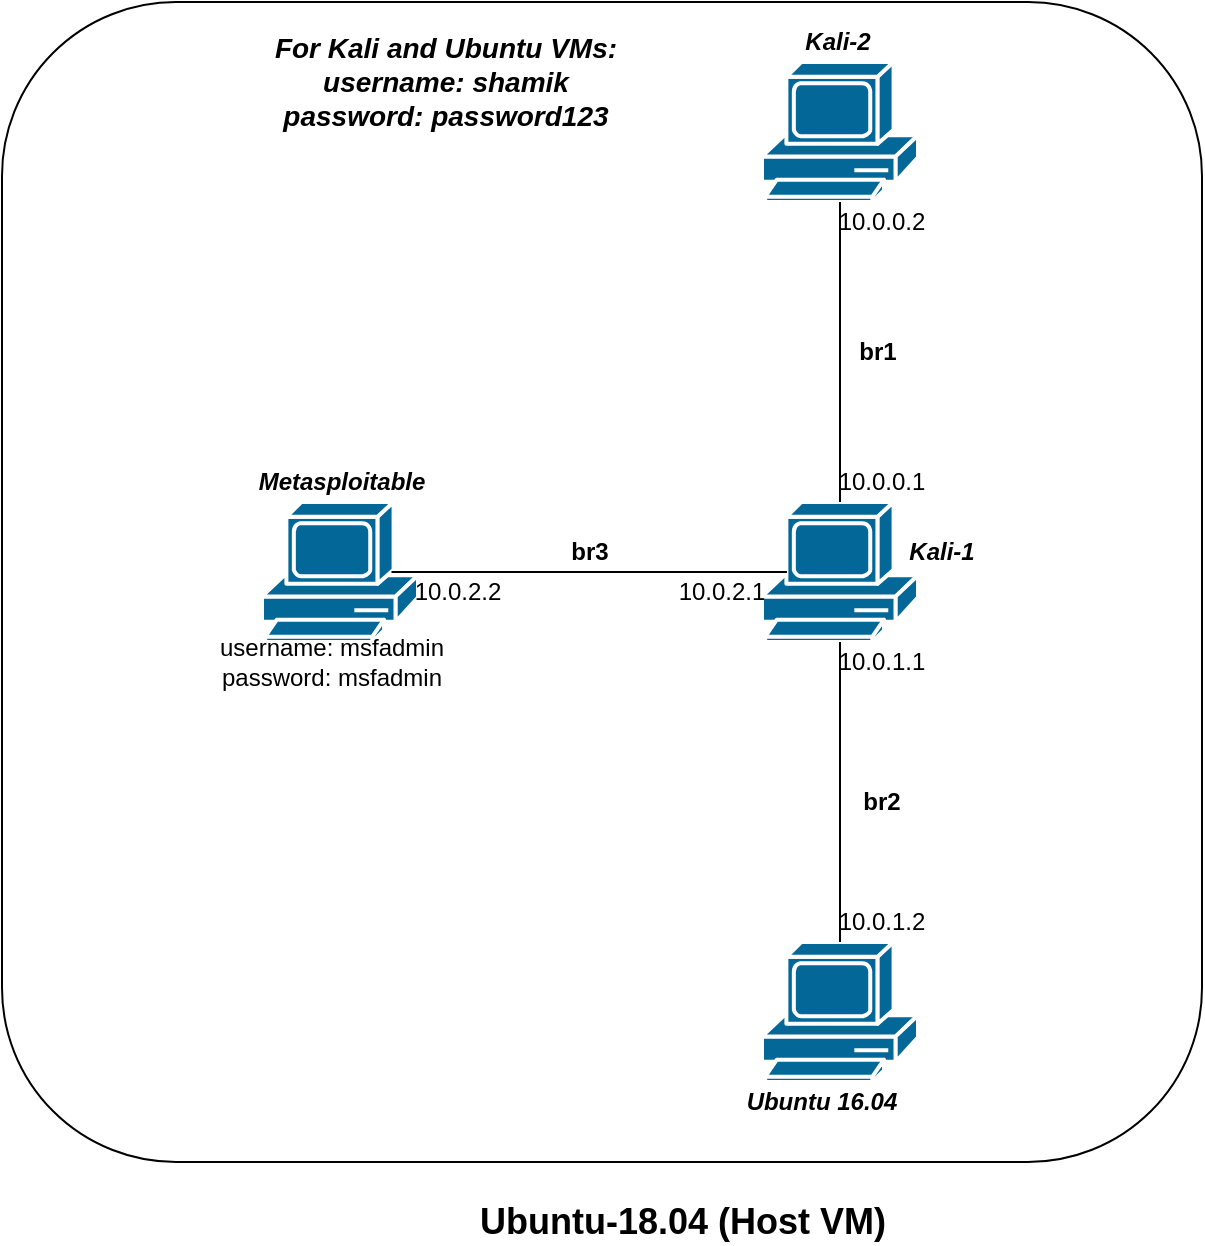 <mxfile version="12.1.1" type="github" pages="1"><diagram id="7uqBbR91agqM7PizSGPt" name="Page-1"><mxGraphModel dx="1450" dy="982" grid="1" gridSize="10" guides="1" tooltips="1" connect="1" arrows="1" fold="1" page="1" pageScale="1" pageWidth="850" pageHeight="1100" math="0" shadow="0"><root><mxCell id="0"/><mxCell id="1" parent="0"/><mxCell id="ofsK2vxbR9zV7AcwX4_t-5" value="" style="rounded=1;whiteSpace=wrap;html=1;" vertex="1" parent="1"><mxGeometry x="120" y="160" width="600" height="580" as="geometry"/></mxCell><mxCell id="ofsK2vxbR9zV7AcwX4_t-1" value="" style="shape=mxgraph.cisco.computers_and_peripherals.pc;html=1;pointerEvents=1;dashed=0;fillColor=#036897;strokeColor=#ffffff;strokeWidth=2;verticalLabelPosition=bottom;verticalAlign=top;align=center;outlineConnect=0;" vertex="1" parent="1"><mxGeometry x="500" y="190" width="78" height="70" as="geometry"/></mxCell><mxCell id="ofsK2vxbR9zV7AcwX4_t-2" value="" style="shape=mxgraph.cisco.computers_and_peripherals.pc;html=1;pointerEvents=1;dashed=0;fillColor=#036897;strokeColor=#ffffff;strokeWidth=2;verticalLabelPosition=bottom;verticalAlign=top;align=center;outlineConnect=0;" vertex="1" parent="1"><mxGeometry x="500" y="630" width="78" height="70" as="geometry"/></mxCell><mxCell id="ofsK2vxbR9zV7AcwX4_t-3" value="" style="shape=mxgraph.cisco.computers_and_peripherals.pc;html=1;pointerEvents=1;dashed=0;fillColor=#036897;strokeColor=#ffffff;strokeWidth=2;verticalLabelPosition=bottom;verticalAlign=top;align=center;outlineConnect=0;" vertex="1" parent="1"><mxGeometry x="250" y="410" width="78" height="70" as="geometry"/></mxCell><mxCell id="ofsK2vxbR9zV7AcwX4_t-4" value="" style="shape=mxgraph.cisco.computers_and_peripherals.pc;html=1;pointerEvents=1;dashed=0;fillColor=#036897;strokeColor=#ffffff;strokeWidth=2;verticalLabelPosition=bottom;verticalAlign=top;align=center;outlineConnect=0;" vertex="1" parent="1"><mxGeometry x="500" y="410" width="78" height="70" as="geometry"/></mxCell><mxCell id="ofsK2vxbR9zV7AcwX4_t-6" value="" style="endArrow=none;html=1;exitX=0.83;exitY=0.5;exitDx=0;exitDy=0;exitPerimeter=0;entryX=0.16;entryY=0.5;entryDx=0;entryDy=0;entryPerimeter=0;" edge="1" parent="1" source="ofsK2vxbR9zV7AcwX4_t-3" target="ofsK2vxbR9zV7AcwX4_t-4"><mxGeometry width="50" height="50" relative="1" as="geometry"><mxPoint x="390" y="470" as="sourcePoint"/><mxPoint x="440" y="420" as="targetPoint"/></mxGeometry></mxCell><mxCell id="ofsK2vxbR9zV7AcwX4_t-7" value="" style="endArrow=none;html=1;entryX=0.5;entryY=1;entryDx=0;entryDy=0;entryPerimeter=0;exitX=0.5;exitY=0;exitDx=0;exitDy=0;exitPerimeter=0;" edge="1" parent="1" source="ofsK2vxbR9zV7AcwX4_t-4" target="ofsK2vxbR9zV7AcwX4_t-1"><mxGeometry width="50" height="50" relative="1" as="geometry"><mxPoint x="500" y="340" as="sourcePoint"/><mxPoint x="550" y="290" as="targetPoint"/></mxGeometry></mxCell><mxCell id="ofsK2vxbR9zV7AcwX4_t-9" value="&lt;font style=&quot;font-size: 18px&quot;&gt;&lt;b&gt;Ubuntu-18.04 (Host VM)&lt;/b&gt;&lt;/font&gt;" style="text;html=1;strokeColor=none;fillColor=none;align=center;verticalAlign=middle;whiteSpace=wrap;rounded=0;" vertex="1" parent="1"><mxGeometry x="292.5" y="760" width="335" height="20" as="geometry"/></mxCell><mxCell id="ofsK2vxbR9zV7AcwX4_t-10" value="&lt;b&gt;&lt;i&gt;Metasploitable&lt;/i&gt;&lt;/b&gt;" style="text;html=1;strokeColor=none;fillColor=none;align=center;verticalAlign=middle;whiteSpace=wrap;rounded=0;" vertex="1" parent="1"><mxGeometry x="270" y="390" width="40" height="20" as="geometry"/></mxCell><mxCell id="ofsK2vxbR9zV7AcwX4_t-11" value="&lt;b&gt;&lt;i&gt;Kali-2&lt;/i&gt;&lt;/b&gt;" style="text;html=1;strokeColor=none;fillColor=none;align=center;verticalAlign=middle;whiteSpace=wrap;rounded=0;" vertex="1" parent="1"><mxGeometry x="518" y="170" width="40" height="20" as="geometry"/></mxCell><mxCell id="ofsK2vxbR9zV7AcwX4_t-12" value="&lt;b&gt;&lt;i&gt;Kali-1&lt;/i&gt;&lt;/b&gt;" style="text;html=1;strokeColor=none;fillColor=none;align=center;verticalAlign=middle;whiteSpace=wrap;rounded=0;" vertex="1" parent="1"><mxGeometry x="570" y="425" width="40" height="20" as="geometry"/></mxCell><mxCell id="ofsK2vxbR9zV7AcwX4_t-13" value="&lt;b&gt;&lt;i&gt;Ubuntu 16.04&lt;/i&gt;&lt;/b&gt;" style="text;html=1;strokeColor=none;fillColor=none;align=center;verticalAlign=middle;whiteSpace=wrap;rounded=0;" vertex="1" parent="1"><mxGeometry x="490" y="700" width="80" height="20" as="geometry"/></mxCell><mxCell id="ofsK2vxbR9zV7AcwX4_t-14" value="&lt;b&gt;br3&lt;/b&gt;" style="text;html=1;strokeColor=none;fillColor=none;align=center;verticalAlign=middle;whiteSpace=wrap;rounded=0;" vertex="1" parent="1"><mxGeometry x="394" y="425" width="40" height="20" as="geometry"/></mxCell><mxCell id="ofsK2vxbR9zV7AcwX4_t-15" value="&lt;b&gt;br1&lt;/b&gt;" style="text;html=1;strokeColor=none;fillColor=none;align=center;verticalAlign=middle;whiteSpace=wrap;rounded=0;" vertex="1" parent="1"><mxGeometry x="538" y="325" width="40" height="20" as="geometry"/></mxCell><mxCell id="ofsK2vxbR9zV7AcwX4_t-16" value="&lt;b&gt;br2&lt;/b&gt;" style="text;html=1;strokeColor=none;fillColor=none;align=center;verticalAlign=middle;whiteSpace=wrap;rounded=0;" vertex="1" parent="1"><mxGeometry x="540" y="550" width="40" height="20" as="geometry"/></mxCell><mxCell id="ofsK2vxbR9zV7AcwX4_t-17" value="10.0.0.2" style="text;html=1;strokeColor=none;fillColor=none;align=center;verticalAlign=middle;whiteSpace=wrap;rounded=0;" vertex="1" parent="1"><mxGeometry x="540" y="260" width="40" height="20" as="geometry"/></mxCell><mxCell id="ofsK2vxbR9zV7AcwX4_t-18" value="10.0.0.1" style="text;html=1;strokeColor=none;fillColor=none;align=center;verticalAlign=middle;whiteSpace=wrap;rounded=0;" vertex="1" parent="1"><mxGeometry x="540" y="390" width="40" height="20" as="geometry"/></mxCell><mxCell id="ofsK2vxbR9zV7AcwX4_t-19" value="10.0.2.1" style="text;html=1;strokeColor=none;fillColor=none;align=center;verticalAlign=middle;whiteSpace=wrap;rounded=0;" vertex="1" parent="1"><mxGeometry x="460" y="445" width="40" height="20" as="geometry"/></mxCell><mxCell id="ofsK2vxbR9zV7AcwX4_t-20" value="10.0.2.2" style="text;html=1;strokeColor=none;fillColor=none;align=center;verticalAlign=middle;whiteSpace=wrap;rounded=0;" vertex="1" parent="1"><mxGeometry x="328" y="445" width="40" height="20" as="geometry"/></mxCell><mxCell id="ofsK2vxbR9zV7AcwX4_t-22" value="10.0.1.2" style="text;html=1;strokeColor=none;fillColor=none;align=center;verticalAlign=middle;whiteSpace=wrap;rounded=0;" vertex="1" parent="1"><mxGeometry x="540" y="610" width="40" height="20" as="geometry"/></mxCell><mxCell id="ofsK2vxbR9zV7AcwX4_t-23" value="" style="endArrow=none;html=1;exitX=0.5;exitY=0;exitDx=0;exitDy=0;exitPerimeter=0;entryX=0.5;entryY=1;entryDx=0;entryDy=0;entryPerimeter=0;" edge="1" parent="1" source="ofsK2vxbR9zV7AcwX4_t-2" target="ofsK2vxbR9zV7AcwX4_t-4"><mxGeometry width="50" height="50" relative="1" as="geometry"><mxPoint x="539" y="630" as="sourcePoint"/><mxPoint x="539" y="480" as="targetPoint"/></mxGeometry></mxCell><mxCell id="ofsK2vxbR9zV7AcwX4_t-24" value="10.0.1.1" style="text;html=1;strokeColor=none;fillColor=none;align=center;verticalAlign=middle;whiteSpace=wrap;rounded=0;" vertex="1" parent="1"><mxGeometry x="540" y="480" width="40" height="20" as="geometry"/></mxCell><mxCell id="ofsK2vxbR9zV7AcwX4_t-25" value="username: msfadmin&lt;br&gt;password: msfadmin" style="text;html=1;strokeColor=none;fillColor=none;align=center;verticalAlign=middle;whiteSpace=wrap;rounded=0;" vertex="1" parent="1"><mxGeometry x="210" y="480" width="150" height="20" as="geometry"/></mxCell><mxCell id="ofsK2vxbR9zV7AcwX4_t-26" value="&lt;b&gt;&lt;i&gt;&lt;font style=&quot;font-size: 14px&quot;&gt;For Kali and Ubuntu VMs:&lt;br&gt;username: shamik&lt;br&gt;password: password123&lt;/font&gt;&lt;/i&gt;&lt;/b&gt;" style="text;html=1;strokeColor=none;fillColor=none;align=center;verticalAlign=middle;whiteSpace=wrap;rounded=0;" vertex="1" parent="1"><mxGeometry x="243" y="190" width="198" height="20" as="geometry"/></mxCell></root></mxGraphModel></diagram></mxfile>